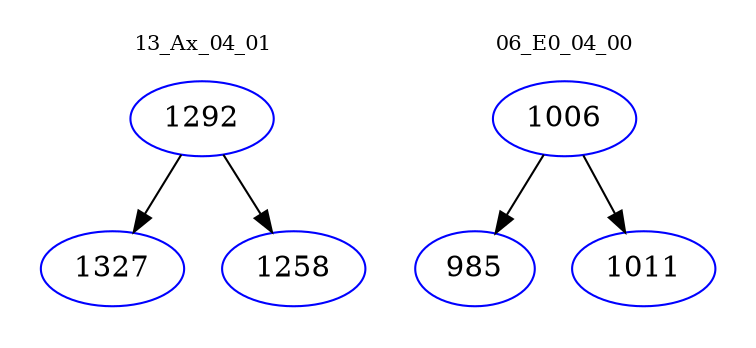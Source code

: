 digraph{
subgraph cluster_0 {
color = white
label = "13_Ax_04_01";
fontsize=10;
T0_1292 [label="1292", color="blue"]
T0_1292 -> T0_1327 [color="black"]
T0_1327 [label="1327", color="blue"]
T0_1292 -> T0_1258 [color="black"]
T0_1258 [label="1258", color="blue"]
}
subgraph cluster_1 {
color = white
label = "06_E0_04_00";
fontsize=10;
T1_1006 [label="1006", color="blue"]
T1_1006 -> T1_985 [color="black"]
T1_985 [label="985", color="blue"]
T1_1006 -> T1_1011 [color="black"]
T1_1011 [label="1011", color="blue"]
}
}
